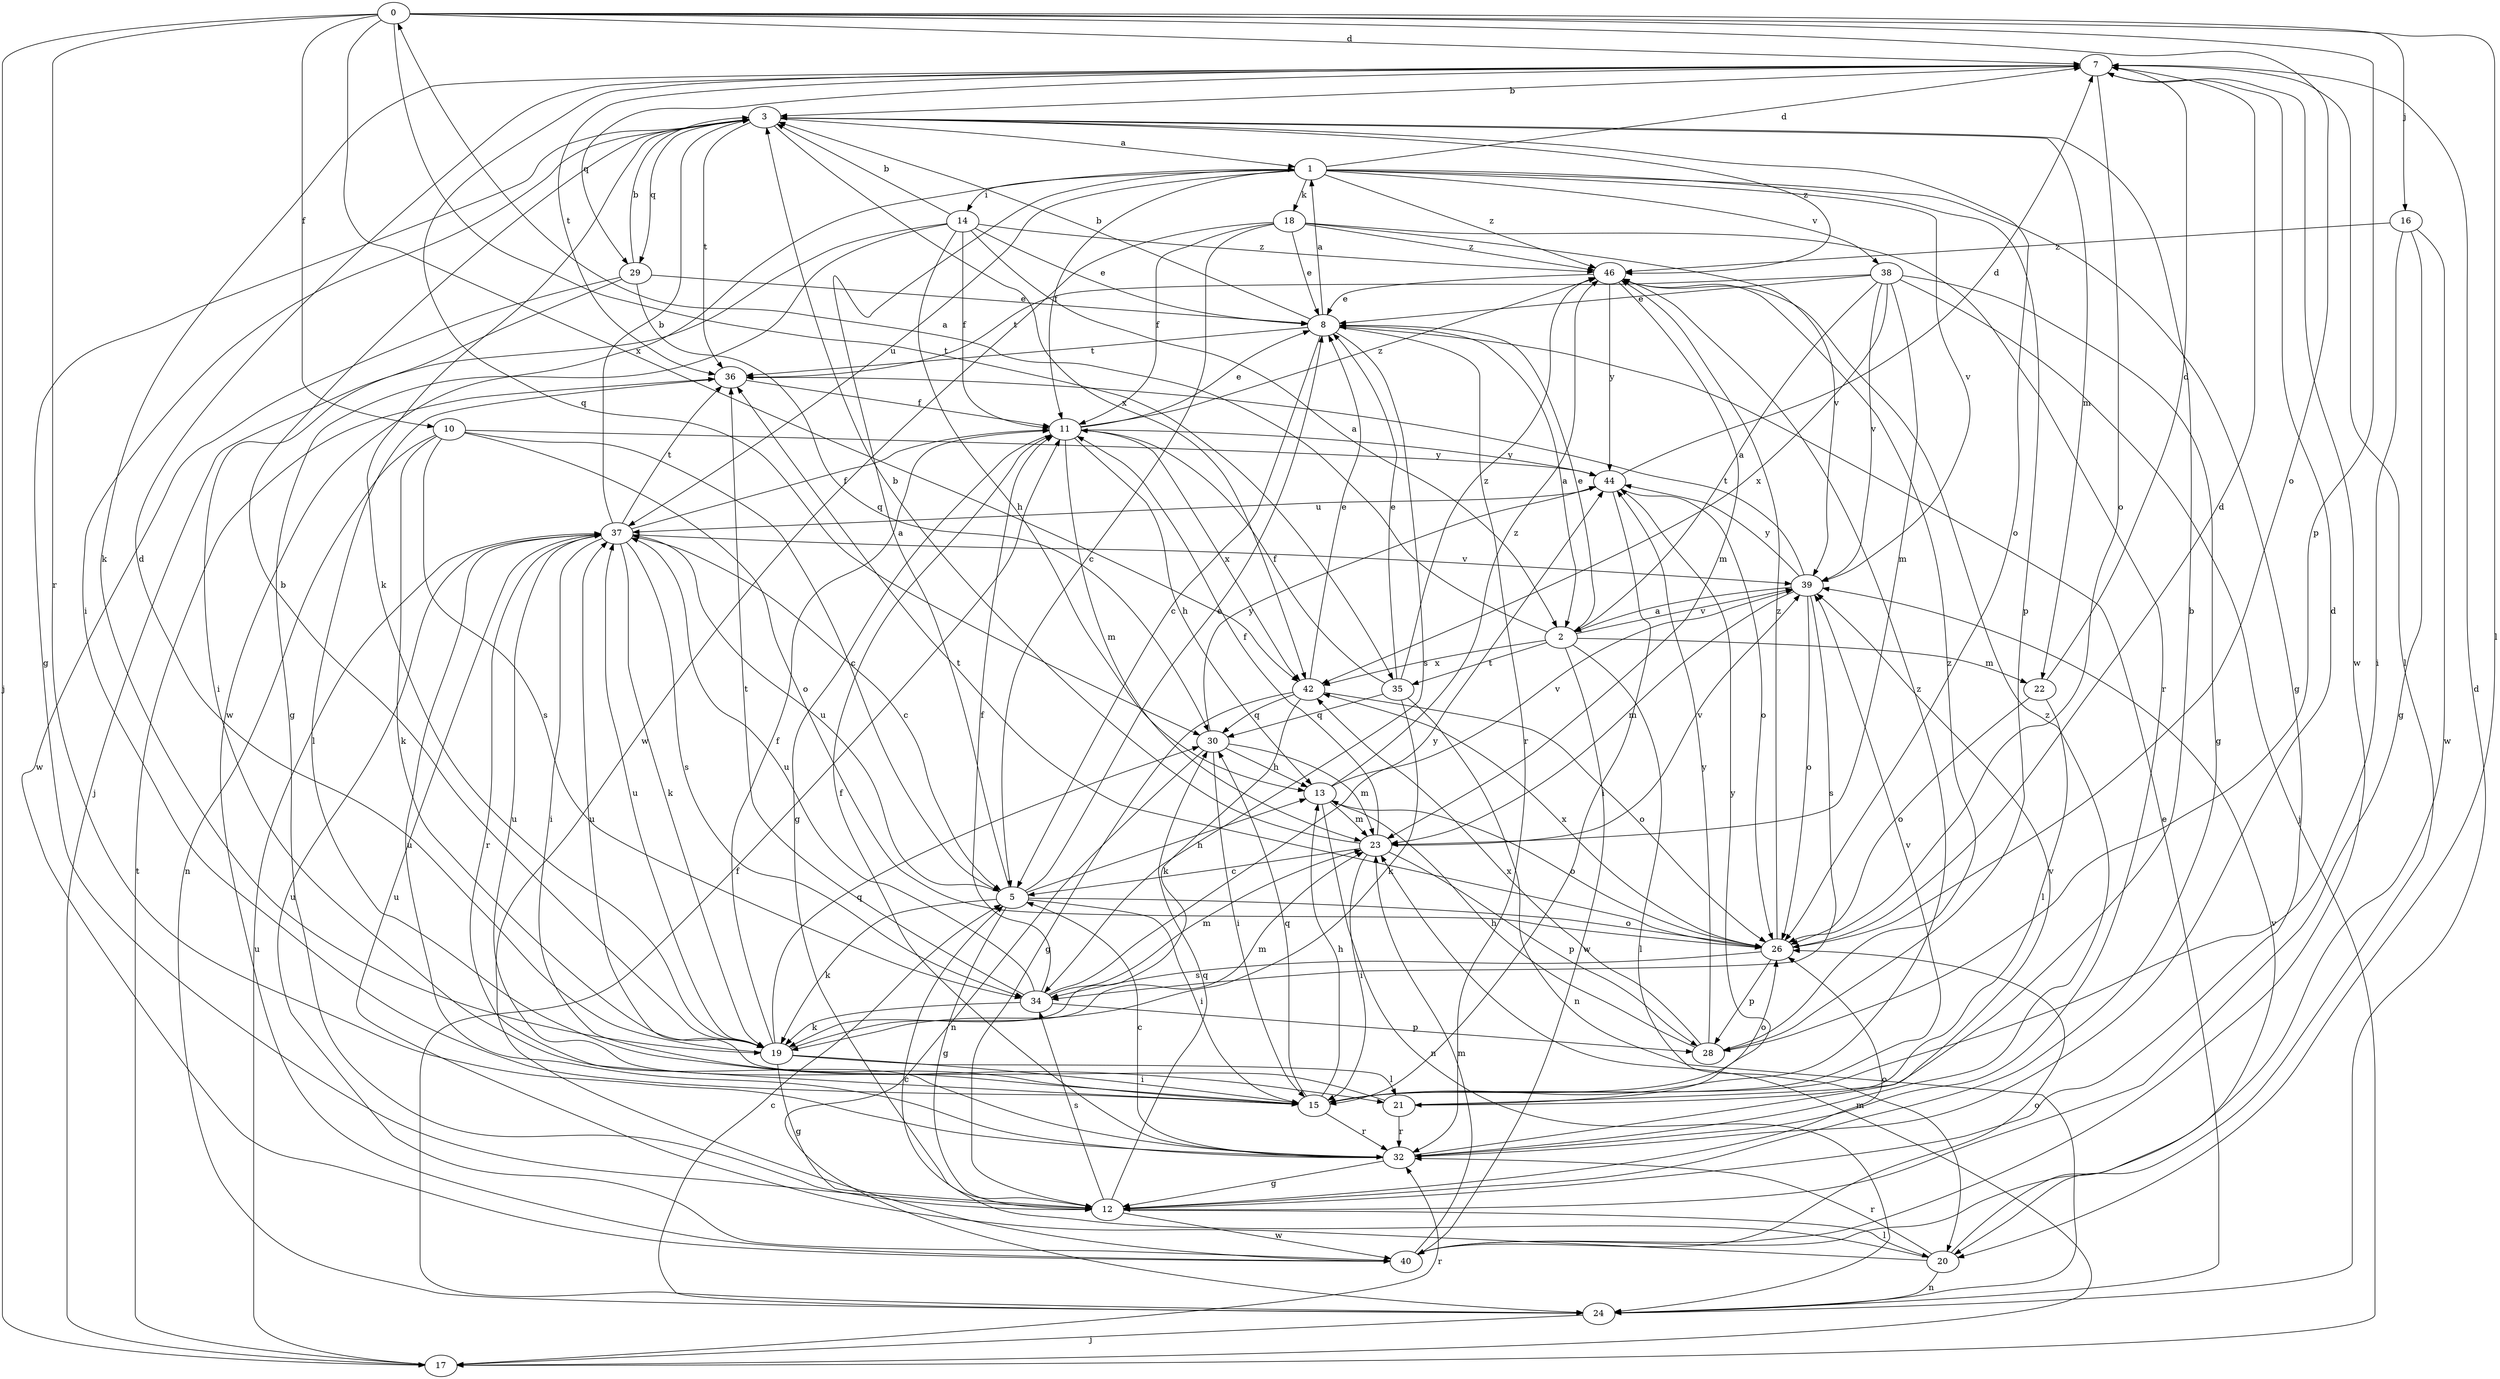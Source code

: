 strict digraph  {
0;
1;
2;
3;
5;
7;
8;
10;
11;
12;
13;
14;
15;
16;
17;
18;
19;
20;
21;
22;
23;
24;
26;
28;
29;
30;
32;
34;
35;
36;
37;
38;
39;
40;
42;
44;
46;
0 -> 7  [label=d];
0 -> 10  [label=f];
0 -> 16  [label=j];
0 -> 17  [label=j];
0 -> 20  [label=l];
0 -> 26  [label=o];
0 -> 28  [label=p];
0 -> 32  [label=r];
0 -> 35  [label=t];
0 -> 42  [label=x];
1 -> 7  [label=d];
1 -> 11  [label=f];
1 -> 12  [label=g];
1 -> 14  [label=i];
1 -> 18  [label=k];
1 -> 28  [label=p];
1 -> 37  [label=u];
1 -> 38  [label=v];
1 -> 39  [label=v];
1 -> 40  [label=w];
1 -> 46  [label=z];
2 -> 0  [label=a];
2 -> 8  [label=e];
2 -> 20  [label=l];
2 -> 22  [label=m];
2 -> 35  [label=t];
2 -> 39  [label=v];
2 -> 40  [label=w];
2 -> 42  [label=x];
3 -> 1  [label=a];
3 -> 12  [label=g];
3 -> 15  [label=i];
3 -> 19  [label=k];
3 -> 22  [label=m];
3 -> 26  [label=o];
3 -> 29  [label=q];
3 -> 36  [label=t];
3 -> 42  [label=x];
3 -> 46  [label=z];
5 -> 1  [label=a];
5 -> 8  [label=e];
5 -> 12  [label=g];
5 -> 13  [label=h];
5 -> 15  [label=i];
5 -> 19  [label=k];
5 -> 26  [label=o];
5 -> 37  [label=u];
7 -> 3  [label=b];
7 -> 19  [label=k];
7 -> 20  [label=l];
7 -> 26  [label=o];
7 -> 29  [label=q];
7 -> 30  [label=q];
7 -> 36  [label=t];
7 -> 40  [label=w];
8 -> 1  [label=a];
8 -> 2  [label=a];
8 -> 3  [label=b];
8 -> 5  [label=c];
8 -> 32  [label=r];
8 -> 34  [label=s];
8 -> 36  [label=t];
10 -> 5  [label=c];
10 -> 19  [label=k];
10 -> 24  [label=n];
10 -> 26  [label=o];
10 -> 34  [label=s];
10 -> 44  [label=y];
11 -> 8  [label=e];
11 -> 12  [label=g];
11 -> 13  [label=h];
11 -> 23  [label=m];
11 -> 42  [label=x];
11 -> 44  [label=y];
11 -> 46  [label=z];
12 -> 20  [label=l];
12 -> 26  [label=o];
12 -> 30  [label=q];
12 -> 34  [label=s];
12 -> 40  [label=w];
13 -> 23  [label=m];
13 -> 24  [label=n];
13 -> 26  [label=o];
13 -> 39  [label=v];
13 -> 46  [label=z];
14 -> 2  [label=a];
14 -> 3  [label=b];
14 -> 8  [label=e];
14 -> 11  [label=f];
14 -> 12  [label=g];
14 -> 13  [label=h];
14 -> 17  [label=j];
14 -> 46  [label=z];
15 -> 13  [label=h];
15 -> 26  [label=o];
15 -> 30  [label=q];
15 -> 32  [label=r];
15 -> 37  [label=u];
15 -> 39  [label=v];
15 -> 46  [label=z];
16 -> 12  [label=g];
16 -> 15  [label=i];
16 -> 40  [label=w];
16 -> 46  [label=z];
17 -> 23  [label=m];
17 -> 32  [label=r];
17 -> 36  [label=t];
17 -> 37  [label=u];
18 -> 5  [label=c];
18 -> 8  [label=e];
18 -> 11  [label=f];
18 -> 32  [label=r];
18 -> 39  [label=v];
18 -> 40  [label=w];
18 -> 46  [label=z];
19 -> 3  [label=b];
19 -> 7  [label=d];
19 -> 11  [label=f];
19 -> 12  [label=g];
19 -> 15  [label=i];
19 -> 21  [label=l];
19 -> 23  [label=m];
19 -> 30  [label=q];
19 -> 37  [label=u];
20 -> 5  [label=c];
20 -> 24  [label=n];
20 -> 32  [label=r];
20 -> 37  [label=u];
20 -> 39  [label=v];
21 -> 3  [label=b];
21 -> 32  [label=r];
21 -> 37  [label=u];
21 -> 44  [label=y];
22 -> 7  [label=d];
22 -> 21  [label=l];
22 -> 26  [label=o];
23 -> 3  [label=b];
23 -> 5  [label=c];
23 -> 11  [label=f];
23 -> 15  [label=i];
23 -> 28  [label=p];
23 -> 39  [label=v];
24 -> 5  [label=c];
24 -> 7  [label=d];
24 -> 8  [label=e];
24 -> 11  [label=f];
24 -> 17  [label=j];
26 -> 7  [label=d];
26 -> 28  [label=p];
26 -> 34  [label=s];
26 -> 36  [label=t];
26 -> 42  [label=x];
26 -> 46  [label=z];
28 -> 13  [label=h];
28 -> 42  [label=x];
28 -> 44  [label=y];
28 -> 46  [label=z];
29 -> 3  [label=b];
29 -> 8  [label=e];
29 -> 15  [label=i];
29 -> 30  [label=q];
29 -> 40  [label=w];
30 -> 13  [label=h];
30 -> 15  [label=i];
30 -> 23  [label=m];
30 -> 24  [label=n];
30 -> 44  [label=y];
32 -> 5  [label=c];
32 -> 7  [label=d];
32 -> 11  [label=f];
32 -> 12  [label=g];
32 -> 37  [label=u];
32 -> 39  [label=v];
32 -> 46  [label=z];
34 -> 11  [label=f];
34 -> 19  [label=k];
34 -> 23  [label=m];
34 -> 28  [label=p];
34 -> 36  [label=t];
34 -> 37  [label=u];
34 -> 44  [label=y];
35 -> 8  [label=e];
35 -> 11  [label=f];
35 -> 19  [label=k];
35 -> 24  [label=n];
35 -> 30  [label=q];
35 -> 46  [label=z];
36 -> 11  [label=f];
36 -> 21  [label=l];
37 -> 3  [label=b];
37 -> 5  [label=c];
37 -> 11  [label=f];
37 -> 15  [label=i];
37 -> 19  [label=k];
37 -> 32  [label=r];
37 -> 34  [label=s];
37 -> 36  [label=t];
37 -> 39  [label=v];
38 -> 2  [label=a];
38 -> 8  [label=e];
38 -> 12  [label=g];
38 -> 17  [label=j];
38 -> 23  [label=m];
38 -> 36  [label=t];
38 -> 39  [label=v];
38 -> 42  [label=x];
39 -> 2  [label=a];
39 -> 23  [label=m];
39 -> 26  [label=o];
39 -> 34  [label=s];
39 -> 36  [label=t];
39 -> 44  [label=y];
40 -> 23  [label=m];
40 -> 26  [label=o];
40 -> 37  [label=u];
42 -> 8  [label=e];
42 -> 12  [label=g];
42 -> 19  [label=k];
42 -> 26  [label=o];
42 -> 30  [label=q];
44 -> 7  [label=d];
44 -> 15  [label=i];
44 -> 26  [label=o];
44 -> 37  [label=u];
46 -> 8  [label=e];
46 -> 23  [label=m];
46 -> 44  [label=y];
}
